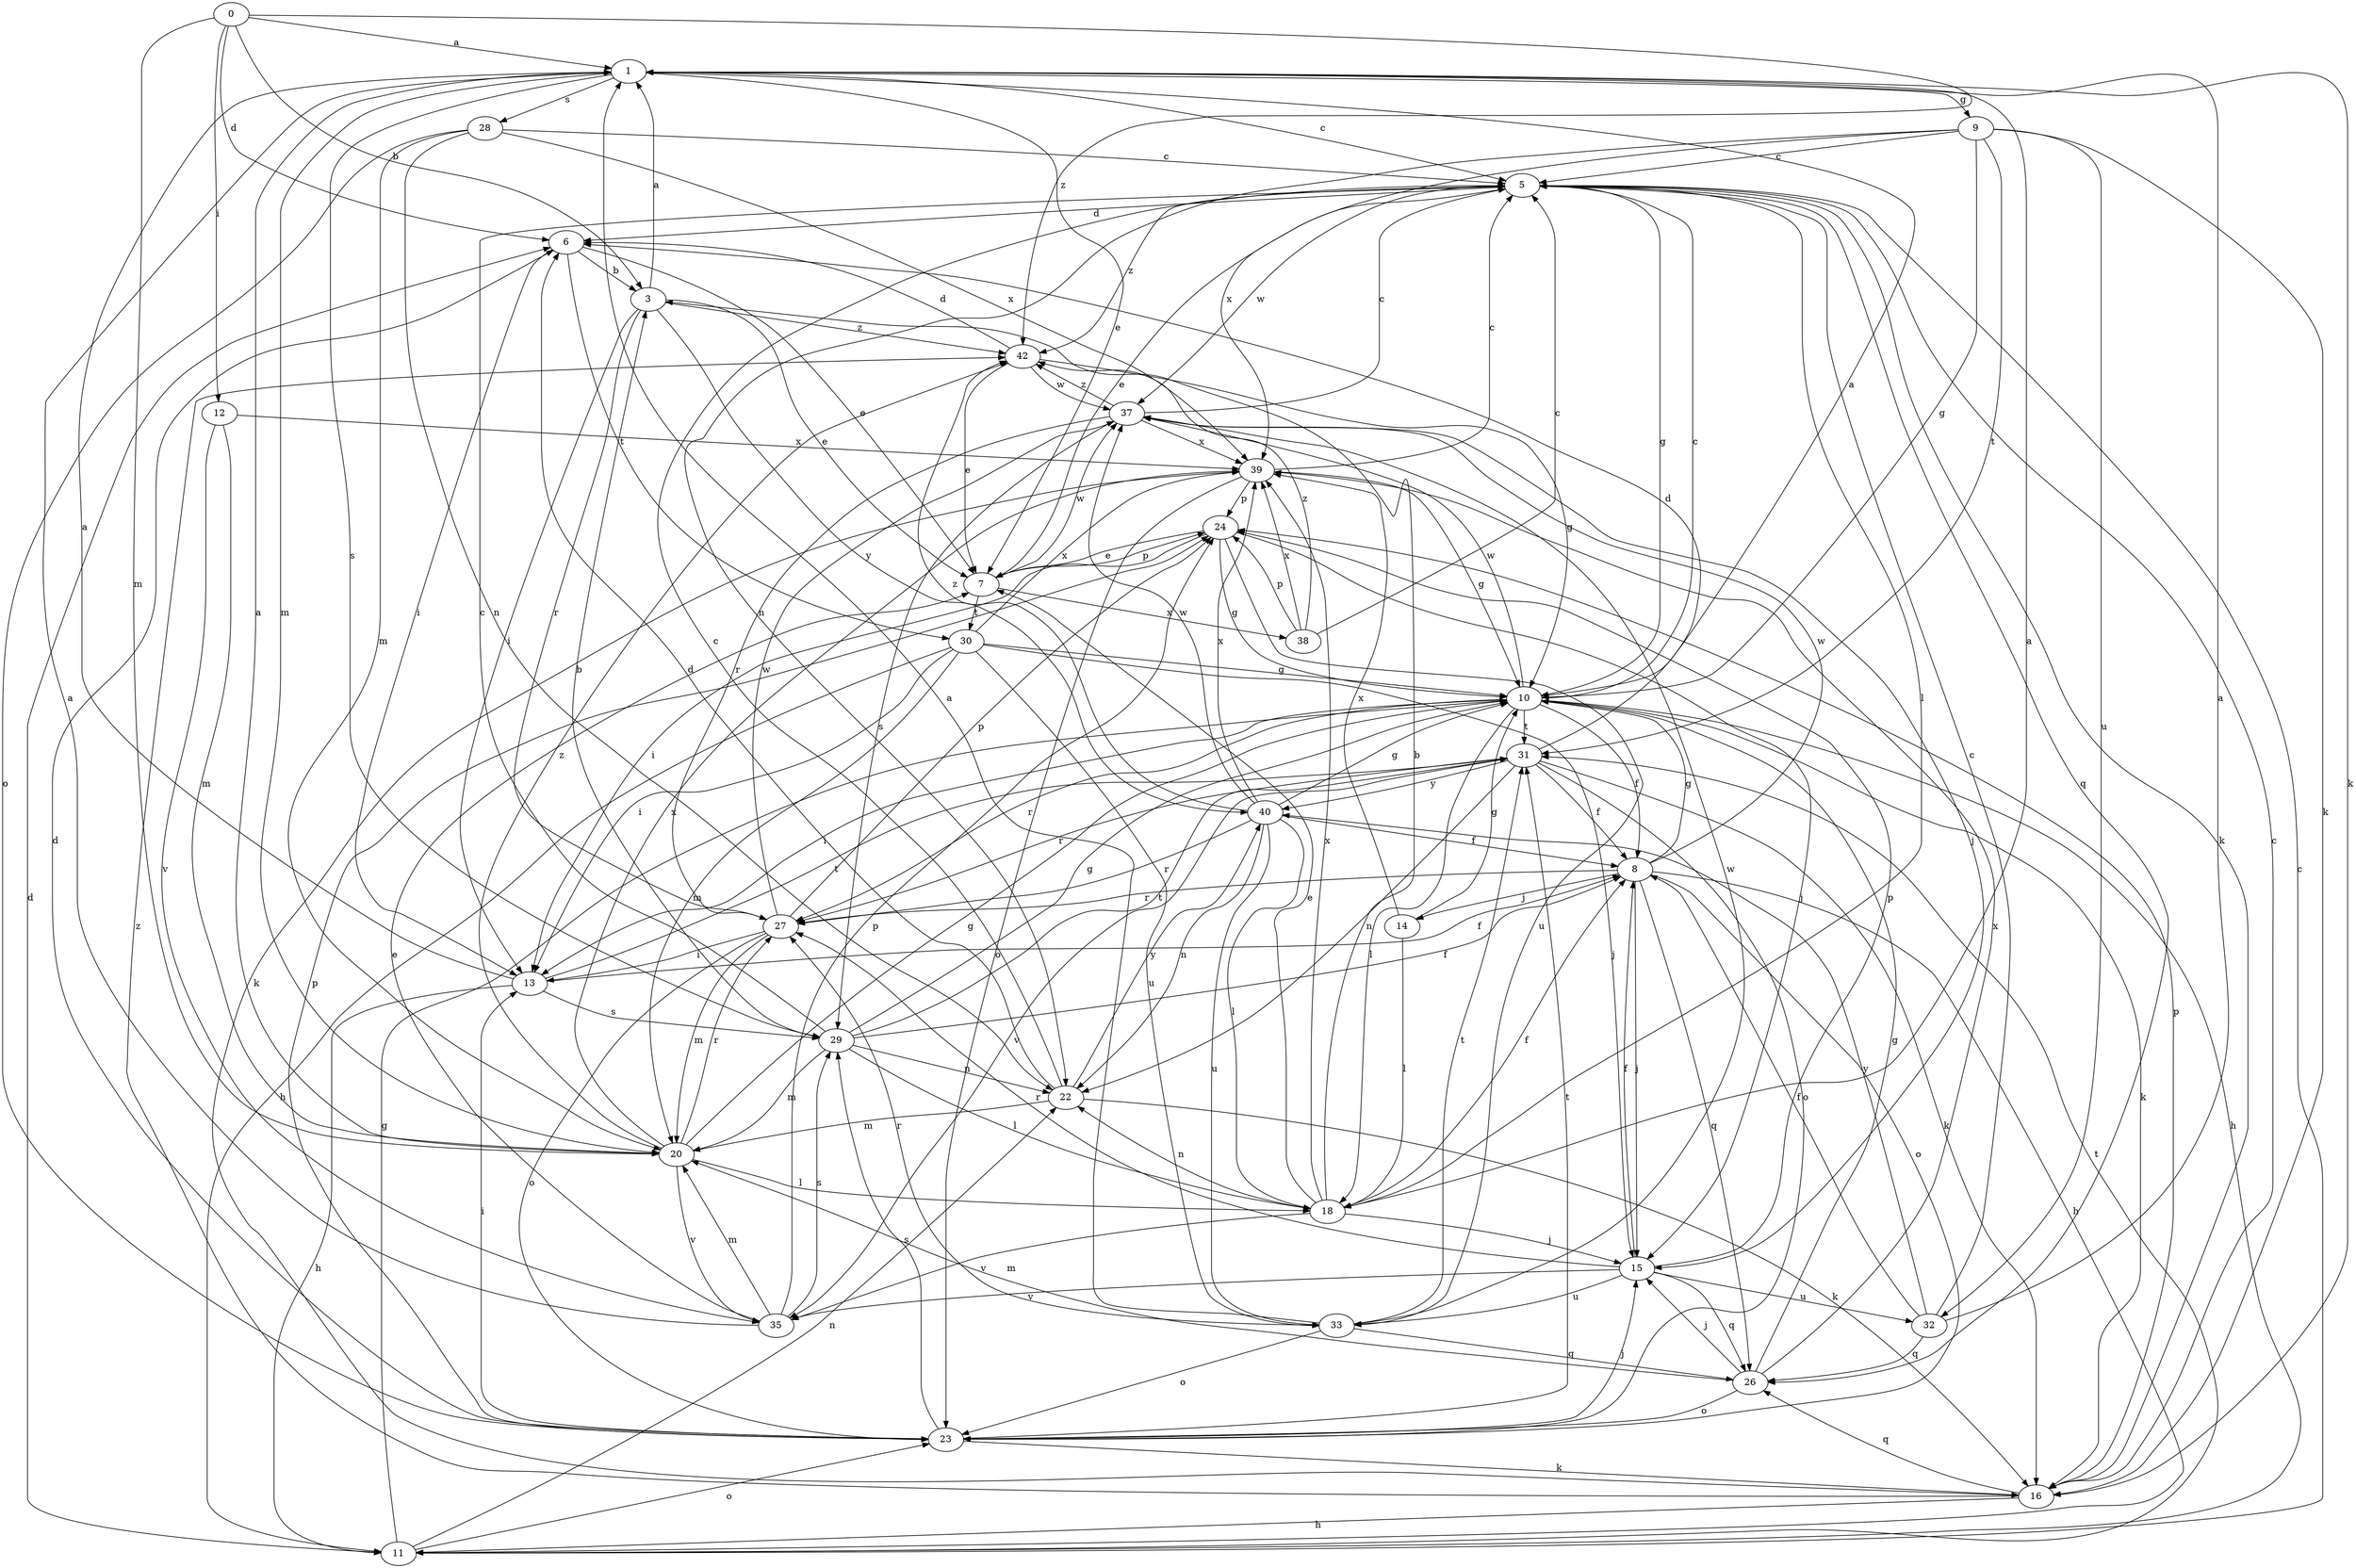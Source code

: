 strict digraph  {
0;
1;
3;
5;
6;
7;
8;
9;
10;
11;
12;
13;
14;
15;
16;
18;
20;
22;
23;
24;
26;
27;
28;
29;
30;
31;
32;
33;
35;
37;
38;
39;
40;
42;
0 -> 1  [label=a];
0 -> 3  [label=b];
0 -> 6  [label=d];
0 -> 12  [label=i];
0 -> 20  [label=m];
0 -> 42  [label=z];
1 -> 5  [label=c];
1 -> 7  [label=e];
1 -> 9  [label=g];
1 -> 16  [label=k];
1 -> 20  [label=m];
1 -> 28  [label=s];
1 -> 29  [label=s];
3 -> 1  [label=a];
3 -> 7  [label=e];
3 -> 13  [label=i];
3 -> 27  [label=r];
3 -> 40  [label=y];
3 -> 42  [label=z];
5 -> 6  [label=d];
5 -> 7  [label=e];
5 -> 10  [label=g];
5 -> 16  [label=k];
5 -> 18  [label=l];
5 -> 26  [label=q];
5 -> 37  [label=w];
5 -> 42  [label=z];
6 -> 3  [label=b];
6 -> 7  [label=e];
6 -> 13  [label=i];
6 -> 30  [label=t];
7 -> 24  [label=p];
7 -> 30  [label=t];
7 -> 37  [label=w];
7 -> 38  [label=x];
8 -> 10  [label=g];
8 -> 11  [label=h];
8 -> 14  [label=j];
8 -> 15  [label=j];
8 -> 23  [label=o];
8 -> 26  [label=q];
8 -> 27  [label=r];
8 -> 37  [label=w];
9 -> 5  [label=c];
9 -> 10  [label=g];
9 -> 16  [label=k];
9 -> 22  [label=n];
9 -> 31  [label=t];
9 -> 32  [label=u];
9 -> 39  [label=x];
10 -> 1  [label=a];
10 -> 5  [label=c];
10 -> 8  [label=f];
10 -> 11  [label=h];
10 -> 13  [label=i];
10 -> 16  [label=k];
10 -> 18  [label=l];
10 -> 27  [label=r];
10 -> 31  [label=t];
10 -> 37  [label=w];
11 -> 5  [label=c];
11 -> 6  [label=d];
11 -> 10  [label=g];
11 -> 22  [label=n];
11 -> 23  [label=o];
11 -> 31  [label=t];
12 -> 20  [label=m];
12 -> 35  [label=v];
12 -> 39  [label=x];
13 -> 1  [label=a];
13 -> 8  [label=f];
13 -> 11  [label=h];
13 -> 29  [label=s];
13 -> 31  [label=t];
14 -> 10  [label=g];
14 -> 18  [label=l];
14 -> 39  [label=x];
15 -> 8  [label=f];
15 -> 24  [label=p];
15 -> 26  [label=q];
15 -> 27  [label=r];
15 -> 32  [label=u];
15 -> 33  [label=u];
15 -> 35  [label=v];
16 -> 5  [label=c];
16 -> 11  [label=h];
16 -> 24  [label=p];
16 -> 26  [label=q];
16 -> 42  [label=z];
18 -> 1  [label=a];
18 -> 3  [label=b];
18 -> 7  [label=e];
18 -> 8  [label=f];
18 -> 15  [label=j];
18 -> 22  [label=n];
18 -> 35  [label=v];
18 -> 39  [label=x];
20 -> 1  [label=a];
20 -> 10  [label=g];
20 -> 18  [label=l];
20 -> 27  [label=r];
20 -> 35  [label=v];
20 -> 39  [label=x];
20 -> 42  [label=z];
22 -> 5  [label=c];
22 -> 6  [label=d];
22 -> 16  [label=k];
22 -> 20  [label=m];
22 -> 40  [label=y];
23 -> 6  [label=d];
23 -> 13  [label=i];
23 -> 15  [label=j];
23 -> 16  [label=k];
23 -> 24  [label=p];
23 -> 29  [label=s];
23 -> 31  [label=t];
24 -> 7  [label=e];
24 -> 10  [label=g];
24 -> 13  [label=i];
24 -> 15  [label=j];
24 -> 33  [label=u];
26 -> 10  [label=g];
26 -> 15  [label=j];
26 -> 20  [label=m];
26 -> 23  [label=o];
26 -> 39  [label=x];
27 -> 13  [label=i];
27 -> 20  [label=m];
27 -> 23  [label=o];
27 -> 24  [label=p];
27 -> 37  [label=w];
28 -> 5  [label=c];
28 -> 20  [label=m];
28 -> 22  [label=n];
28 -> 23  [label=o];
28 -> 39  [label=x];
29 -> 3  [label=b];
29 -> 5  [label=c];
29 -> 8  [label=f];
29 -> 10  [label=g];
29 -> 18  [label=l];
29 -> 20  [label=m];
29 -> 22  [label=n];
29 -> 31  [label=t];
30 -> 10  [label=g];
30 -> 11  [label=h];
30 -> 13  [label=i];
30 -> 15  [label=j];
30 -> 20  [label=m];
30 -> 33  [label=u];
30 -> 39  [label=x];
31 -> 6  [label=d];
31 -> 8  [label=f];
31 -> 16  [label=k];
31 -> 22  [label=n];
31 -> 23  [label=o];
31 -> 27  [label=r];
31 -> 35  [label=v];
31 -> 40  [label=y];
32 -> 1  [label=a];
32 -> 5  [label=c];
32 -> 8  [label=f];
32 -> 26  [label=q];
32 -> 40  [label=y];
33 -> 1  [label=a];
33 -> 23  [label=o];
33 -> 26  [label=q];
33 -> 27  [label=r];
33 -> 31  [label=t];
33 -> 37  [label=w];
35 -> 1  [label=a];
35 -> 7  [label=e];
35 -> 20  [label=m];
35 -> 24  [label=p];
35 -> 29  [label=s];
37 -> 5  [label=c];
37 -> 15  [label=j];
37 -> 27  [label=r];
37 -> 29  [label=s];
37 -> 39  [label=x];
37 -> 42  [label=z];
38 -> 5  [label=c];
38 -> 24  [label=p];
38 -> 39  [label=x];
38 -> 42  [label=z];
39 -> 5  [label=c];
39 -> 10  [label=g];
39 -> 16  [label=k];
39 -> 23  [label=o];
39 -> 24  [label=p];
40 -> 8  [label=f];
40 -> 10  [label=g];
40 -> 18  [label=l];
40 -> 22  [label=n];
40 -> 27  [label=r];
40 -> 33  [label=u];
40 -> 37  [label=w];
40 -> 39  [label=x];
40 -> 42  [label=z];
42 -> 6  [label=d];
42 -> 7  [label=e];
42 -> 10  [label=g];
42 -> 37  [label=w];
}
